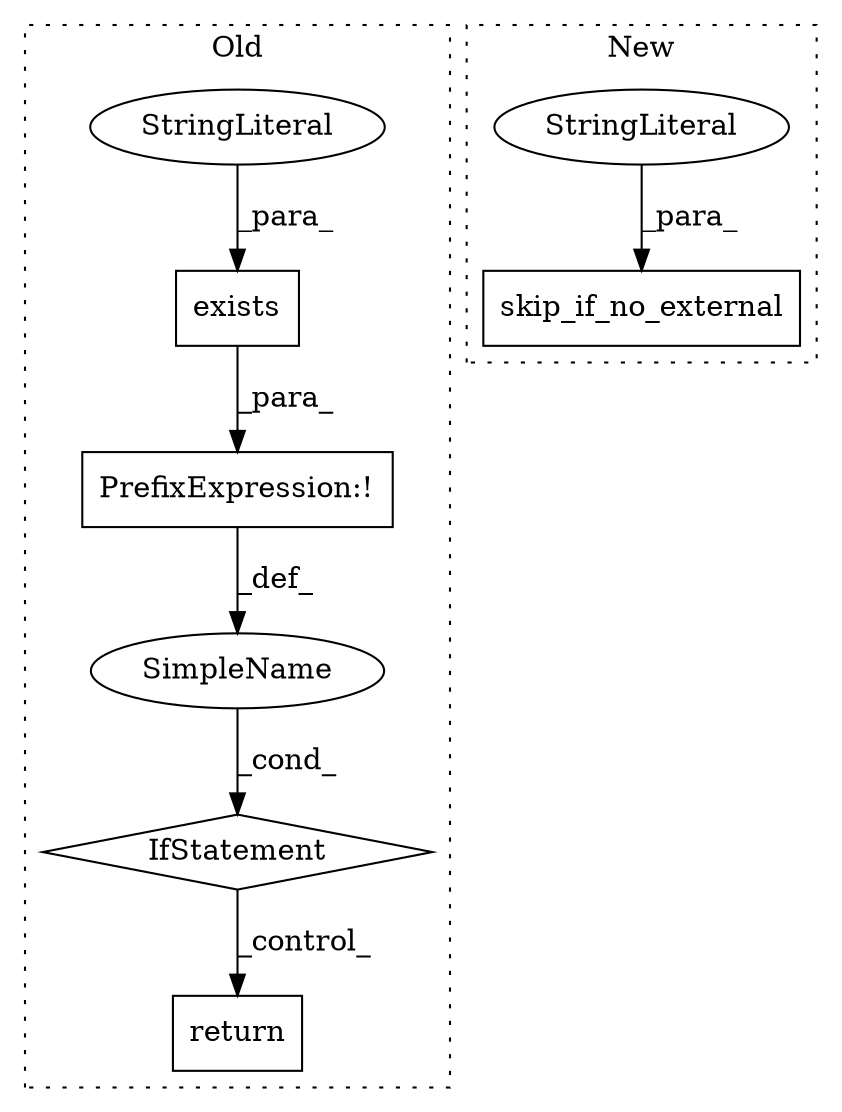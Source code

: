 digraph G {
subgraph cluster0 {
1 [label="exists" a="32" s="18180,18194" l="7,1" shape="box"];
3 [label="IfStatement" a="25" s="18165,18195" l="4,2" shape="diamond"];
5 [label="StringLiteral" a="45" s="18187" l="7" shape="ellipse"];
6 [label="PrefixExpression:!" a="38" s="18169" l="1" shape="box"];
7 [label="SimpleName" a="42" s="" l="" shape="ellipse"];
8 [label="return" a="41" s="18205" l="7" shape="box"];
label = "Old";
style="dotted";
}
subgraph cluster1 {
2 [label="skip_if_no_external" a="32" s="18143,18170" l="20,1" shape="box"];
4 [label="StringLiteral" a="45" s="18163" l="7" shape="ellipse"];
label = "New";
style="dotted";
}
1 -> 6 [label="_para_"];
3 -> 8 [label="_control_"];
4 -> 2 [label="_para_"];
5 -> 1 [label="_para_"];
6 -> 7 [label="_def_"];
7 -> 3 [label="_cond_"];
}